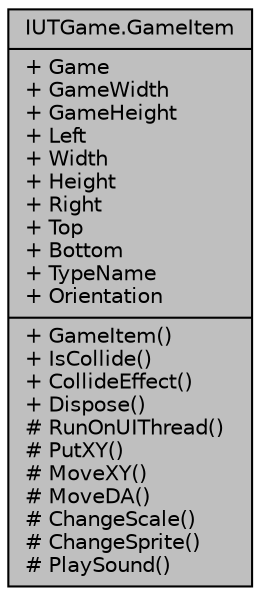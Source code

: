 digraph "IUTGame.GameItem"
{
 // LATEX_PDF_SIZE
  edge [fontname="Helvetica",fontsize="10",labelfontname="Helvetica",labelfontsize="10"];
  node [fontname="Helvetica",fontsize="10",shape=record];
  Node1 [label="{IUTGame.GameItem\n|+ Game\l+ GameWidth\l+ GameHeight\l+ Left\l+ Width\l+ Height\l+ Right\l+ Top\l+ Bottom\l+ TypeName\l+ Orientation\l|+ GameItem()\l+ IsCollide()\l+ CollideEffect()\l+ Dispose()\l# RunOnUIThread()\l# PutXY()\l# MoveXY()\l# MoveDA()\l# ChangeScale()\l# ChangeSprite()\l# PlaySound()\l}",height=0.2,width=0.4,color="black", fillcolor="grey75", style="filled", fontcolor="black",tooltip="generic item of the game"];
}
